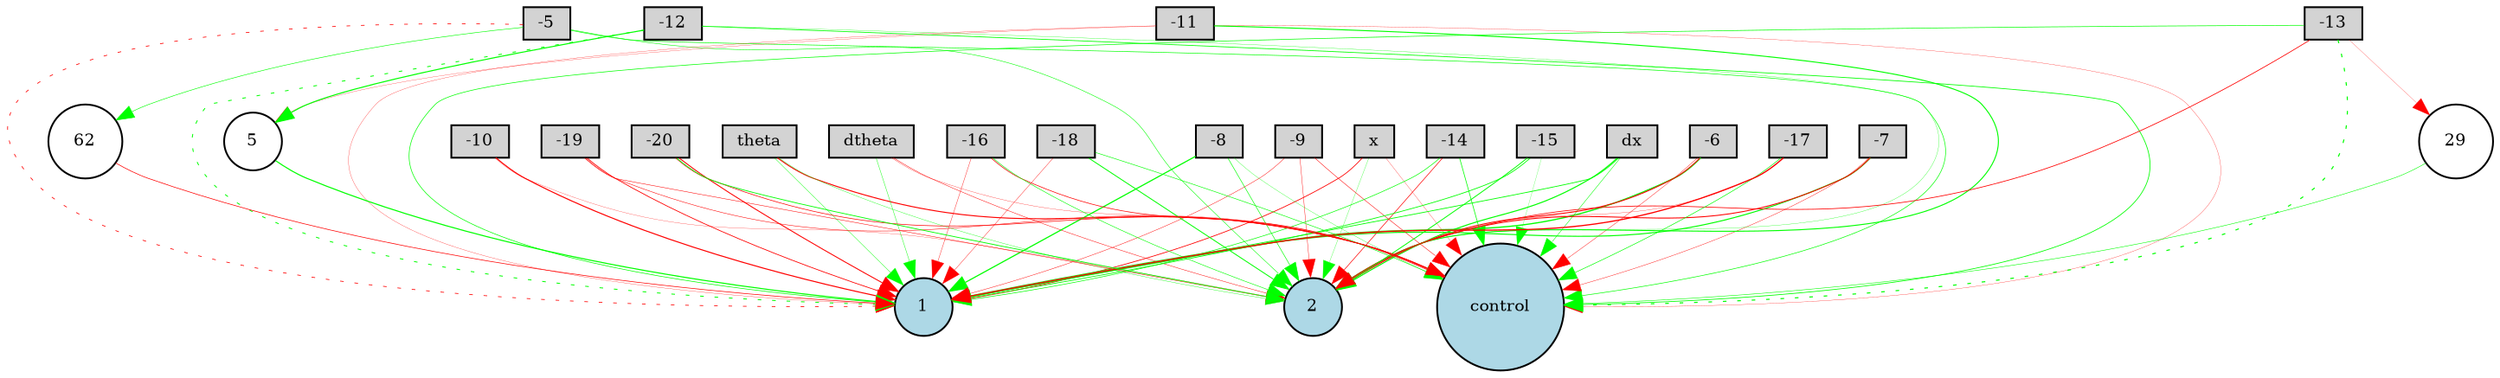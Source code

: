 digraph {
	node [fontsize=9 height=0.2 shape=circle width=0.2]
	x [fillcolor=lightgray shape=box style=filled]
	dx [fillcolor=lightgray shape=box style=filled]
	theta [fillcolor=lightgray shape=box style=filled]
	dtheta [fillcolor=lightgray shape=box style=filled]
	-5 [fillcolor=lightgray shape=box style=filled]
	-6 [fillcolor=lightgray shape=box style=filled]
	-7 [fillcolor=lightgray shape=box style=filled]
	-8 [fillcolor=lightgray shape=box style=filled]
	-9 [fillcolor=lightgray shape=box style=filled]
	-10 [fillcolor=lightgray shape=box style=filled]
	-11 [fillcolor=lightgray shape=box style=filled]
	-12 [fillcolor=lightgray shape=box style=filled]
	-13 [fillcolor=lightgray shape=box style=filled]
	-14 [fillcolor=lightgray shape=box style=filled]
	-15 [fillcolor=lightgray shape=box style=filled]
	-16 [fillcolor=lightgray shape=box style=filled]
	-17 [fillcolor=lightgray shape=box style=filled]
	-18 [fillcolor=lightgray shape=box style=filled]
	-19 [fillcolor=lightgray shape=box style=filled]
	-20 [fillcolor=lightgray shape=box style=filled]
	control [fillcolor=lightblue style=filled]
	1 [fillcolor=lightblue style=filled]
	2 [fillcolor=lightblue style=filled]
	5 [fillcolor=white style=filled]
	29 [fillcolor=white style=filled]
	62 [fillcolor=white style=filled]
	x -> control [color=red penwidth=0.13374931095761847 style=solid]
	x -> 1 [color=red penwidth=0.4085743116121051 style=solid]
	x -> 2 [color=green penwidth=0.14325083095554952 style=solid]
	dx -> control [color=green penwidth=0.2552849420312687 style=solid]
	dx -> 1 [color=green penwidth=0.4188887282318252 style=solid]
	dx -> 2 [color=green penwidth=0.5786098104035575 style=solid]
	theta -> control [color=red penwidth=0.5544851570591615 style=solid]
	theta -> 1 [color=green penwidth=0.2086556977108176 style=solid]
	theta -> 2 [color=green penwidth=0.181865684933181 style=solid]
	dtheta -> control [color=red penwidth=0.14089284287063758 style=solid]
	dtheta -> 1 [color=green penwidth=0.21557601948479968 style=solid]
	dtheta -> 2 [color=red penwidth=0.23149756770071342 style=solid]
	-5 -> control [color=green penwidth=0.3355576238713719 style=solid]
	-5 -> 1 [color=red penwidth=0.39556790303124145 style=dotted]
	-5 -> 2 [color=green penwidth=0.27532843518683053 style=solid]
	-6 -> control [color=red penwidth=0.20457310270522017 style=solid]
	-6 -> 1 [color=green penwidth=0.6702306236705425 style=solid]
	-6 -> 2 [color=red penwidth=0.5378673474655162 style=solid]
	-7 -> control [color=red penwidth=0.20241829608212547 style=solid]
	-7 -> 1 [color=green penwidth=0.567434917301713 style=solid]
	-7 -> 2 [color=red penwidth=0.5186872085240632 style=solid]
	-8 -> control [color=green penwidth=0.1542278786472926 style=solid]
	-8 -> 1 [color=green penwidth=0.6304663941949668 style=solid]
	-8 -> 2 [color=green penwidth=0.31194424424587486 style=solid]
	-9 -> control [color=red penwidth=0.25737300826450704 style=solid]
	-9 -> 1 [color=red penwidth=0.22077032556106693 style=solid]
	-9 -> 2 [color=red penwidth=0.20850253510800668 style=solid]
	-10 -> 1 [color=red penwidth=0.5842649970870804 style=solid]
	-10 -> 2 [color=red penwidth=0.1274377873146614 style=solid]
	-11 -> control [color=red penwidth=0.14073444128677165 style=solid]
	-11 -> 1 [color=red penwidth=0.13915605194305697 style=solid]
	-11 -> 2 [color=green penwidth=0.5507711047719023 style=solid]
	-12 -> control [color=green penwidth=0.4043985202899886 style=solid]
	-12 -> 1 [color=green penwidth=0.4871643511133189 style=dotted]
	-12 -> 2 [color=green penwidth=0.1525113260667345 style=solid]
	-13 -> control [color=green penwidth=0.5949083013302082 style=dotted]
	-13 -> 1 [color=green penwidth=0.3481235028278242 style=solid]
	-13 -> 2 [color=red penwidth=0.3955010089416031 style=solid]
	-14 -> control [color=green penwidth=0.3685797992138964 style=solid]
	-14 -> 1 [color=green penwidth=0.33407891593287103 style=solid]
	-14 -> 2 [color=red penwidth=0.3377837606665549 style=solid]
	-15 -> control [color=green penwidth=0.11645716215507684 style=solid]
	-15 -> 1 [color=green penwidth=0.41186110697503586 style=solid]
	-15 -> 2 [color=green penwidth=0.4776272141676192 style=solid]
	-16 -> control [color=red penwidth=0.35117963179926504 style=solid]
	-16 -> 1 [color=red penwidth=0.19176811855960937 style=solid]
	-16 -> 2 [color=green penwidth=0.2918156160012809 style=solid]
	-17 -> control [color=green penwidth=0.32643220515067656 style=solid]
	-17 -> 1 [color=red penwidth=0.6641532938268019 style=solid]
	-17 -> 2 [color=red penwidth=0.14132183477407767 style=solid]
	-18 -> control [color=green penwidth=0.30284500886859766 style=solid]
	-18 -> 1 [color=red penwidth=0.18975981207373432 style=solid]
	-18 -> 2 [color=green penwidth=0.4894024731026103 style=solid]
	-19 -> control [color=red penwidth=0.2584094788294945 style=solid]
	-19 -> 1 [color=red penwidth=0.4085906023071544 style=solid]
	-19 -> 2 [color=red penwidth=0.2529811541269501 style=solid]
	-20 -> control [color=red penwidth=0.34407300709162036 style=solid]
	-20 -> 1 [color=red penwidth=0.5134761740393029 style=solid]
	-20 -> 2 [color=green penwidth=0.4263410135718513 style=solid]
	-12 -> 5 [color=green penwidth=0.5825811983665562 style=solid]
	5 -> 1 [color=green penwidth=0.598549783451492 style=solid]
	-13 -> 29 [color=red penwidth=0.11320016281634049 style=solid]
	29 -> control [color=green penwidth=0.2762526034440938 style=solid]
	-5 -> 62 [color=green penwidth=0.30000000000000004 style=solid]
	62 -> 1 [color=red penwidth=0.35176875065606195 style=solid]
	-11 -> 5 [color=red penwidth=0.1266124778738584 style=solid]
}
